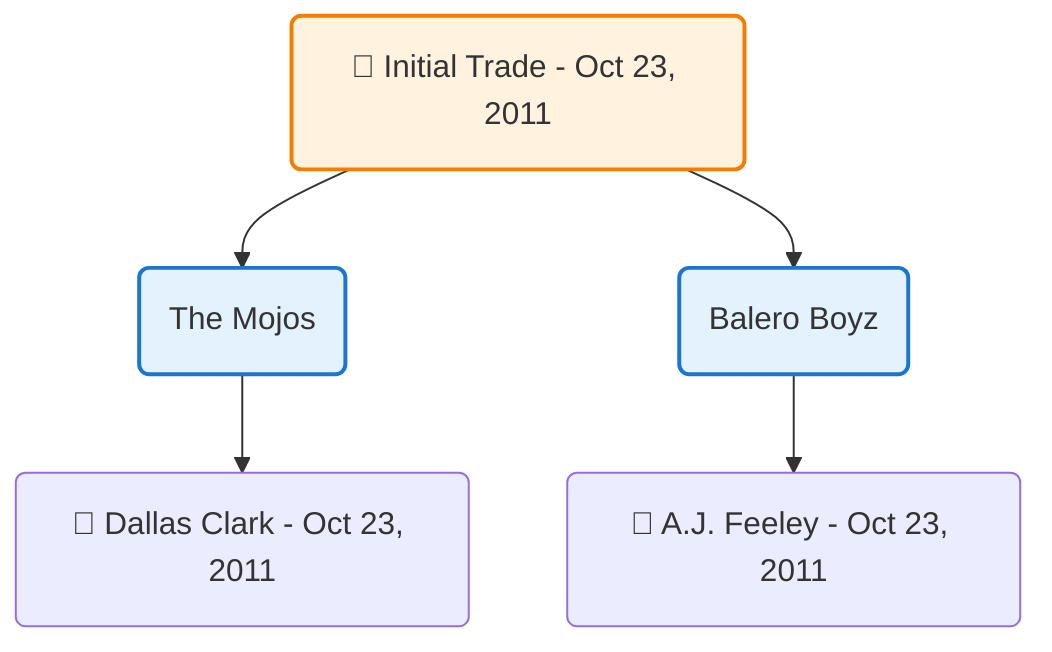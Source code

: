 flowchart TD

    TRADE_MAIN("🔄 Initial Trade - Oct 23, 2011")
    TEAM_1("The Mojos")
    TEAM_2("Balero Boyz")
    NODE_3d5905e4-3d6a-4f33-a7d6-17d243460088("🔄 Dallas Clark - Oct 23, 2011")
    NODE_04da6ffb-946d-48fe-bf25-1a6cdb62ba86("🔄 A.J. Feeley - Oct 23, 2011")

    TRADE_MAIN --> TEAM_1
    TRADE_MAIN --> TEAM_2
    TEAM_1 --> NODE_3d5905e4-3d6a-4f33-a7d6-17d243460088
    TEAM_2 --> NODE_04da6ffb-946d-48fe-bf25-1a6cdb62ba86

    %% Node styling
    classDef teamNode fill:#e3f2fd,stroke:#1976d2,stroke-width:2px
    classDef tradeNode fill:#fff3e0,stroke:#f57c00,stroke-width:2px
    classDef playerNode fill:#f3e5f5,stroke:#7b1fa2,stroke-width:1px
    classDef nonRootPlayerNode fill:#f5f5f5,stroke:#757575,stroke-width:1px
    classDef endNode fill:#ffebee,stroke:#c62828,stroke-width:2px
    classDef waiverNode fill:#e8f5e8,stroke:#388e3c,stroke-width:2px
    classDef championshipNode fill:#fff9c4,stroke:#f57f17,stroke-width:3px

    class TEAM_1,TEAM_2 teamNode
    class TRADE_MAIN tradeNode